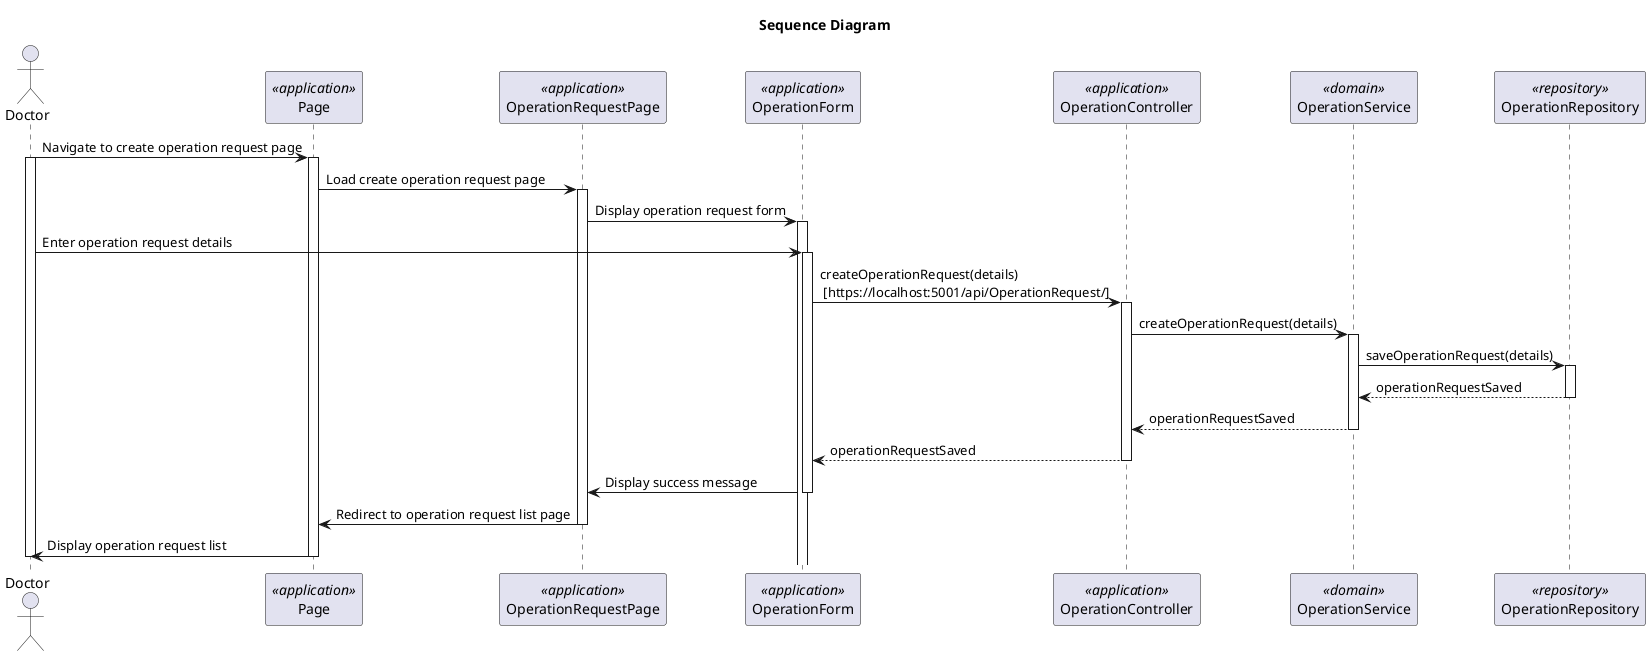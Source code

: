 @startuml US 6.2.14 - Create Operation Request

title Sequence Diagram

actor "Doctor" as user
participant "Page" as fe <<application>>
participant "OperationRequestPage" as requestPage <<application>>
participant "OperationForm" as requestForm <<application>>
participant "OperationController" as con <<application>>
participant "OperationService" as service <<domain>>
participant "OperationRepository" as repo <<repository>>

user -> fe: Navigate to create operation request page
activate user
activate fe

fe -> requestPage: Load create operation request page
activate requestPage

requestPage -> requestForm: Display operation request form
activate requestForm

user -> requestForm: Enter operation request details
activate requestForm

requestForm -> con: createOperationRequest(details) \n [https://localhost:5001/api/OperationRequest/]
activate con

con -> service: createOperationRequest(details)
activate service

service -> repo: saveOperationRequest(details)
activate repo
repo --> service: operationRequestSaved
deactivate repo

service --> con: operationRequestSaved
deactivate service

con --> requestForm: operationRequestSaved
deactivate con

requestForm -> requestPage: Display success message
deactivate requestForm

requestPage -> fe: Redirect to operation request list page
deactivate requestPage

fe -> user: Display operation request list
deactivate fe

deactivate user

@enduml